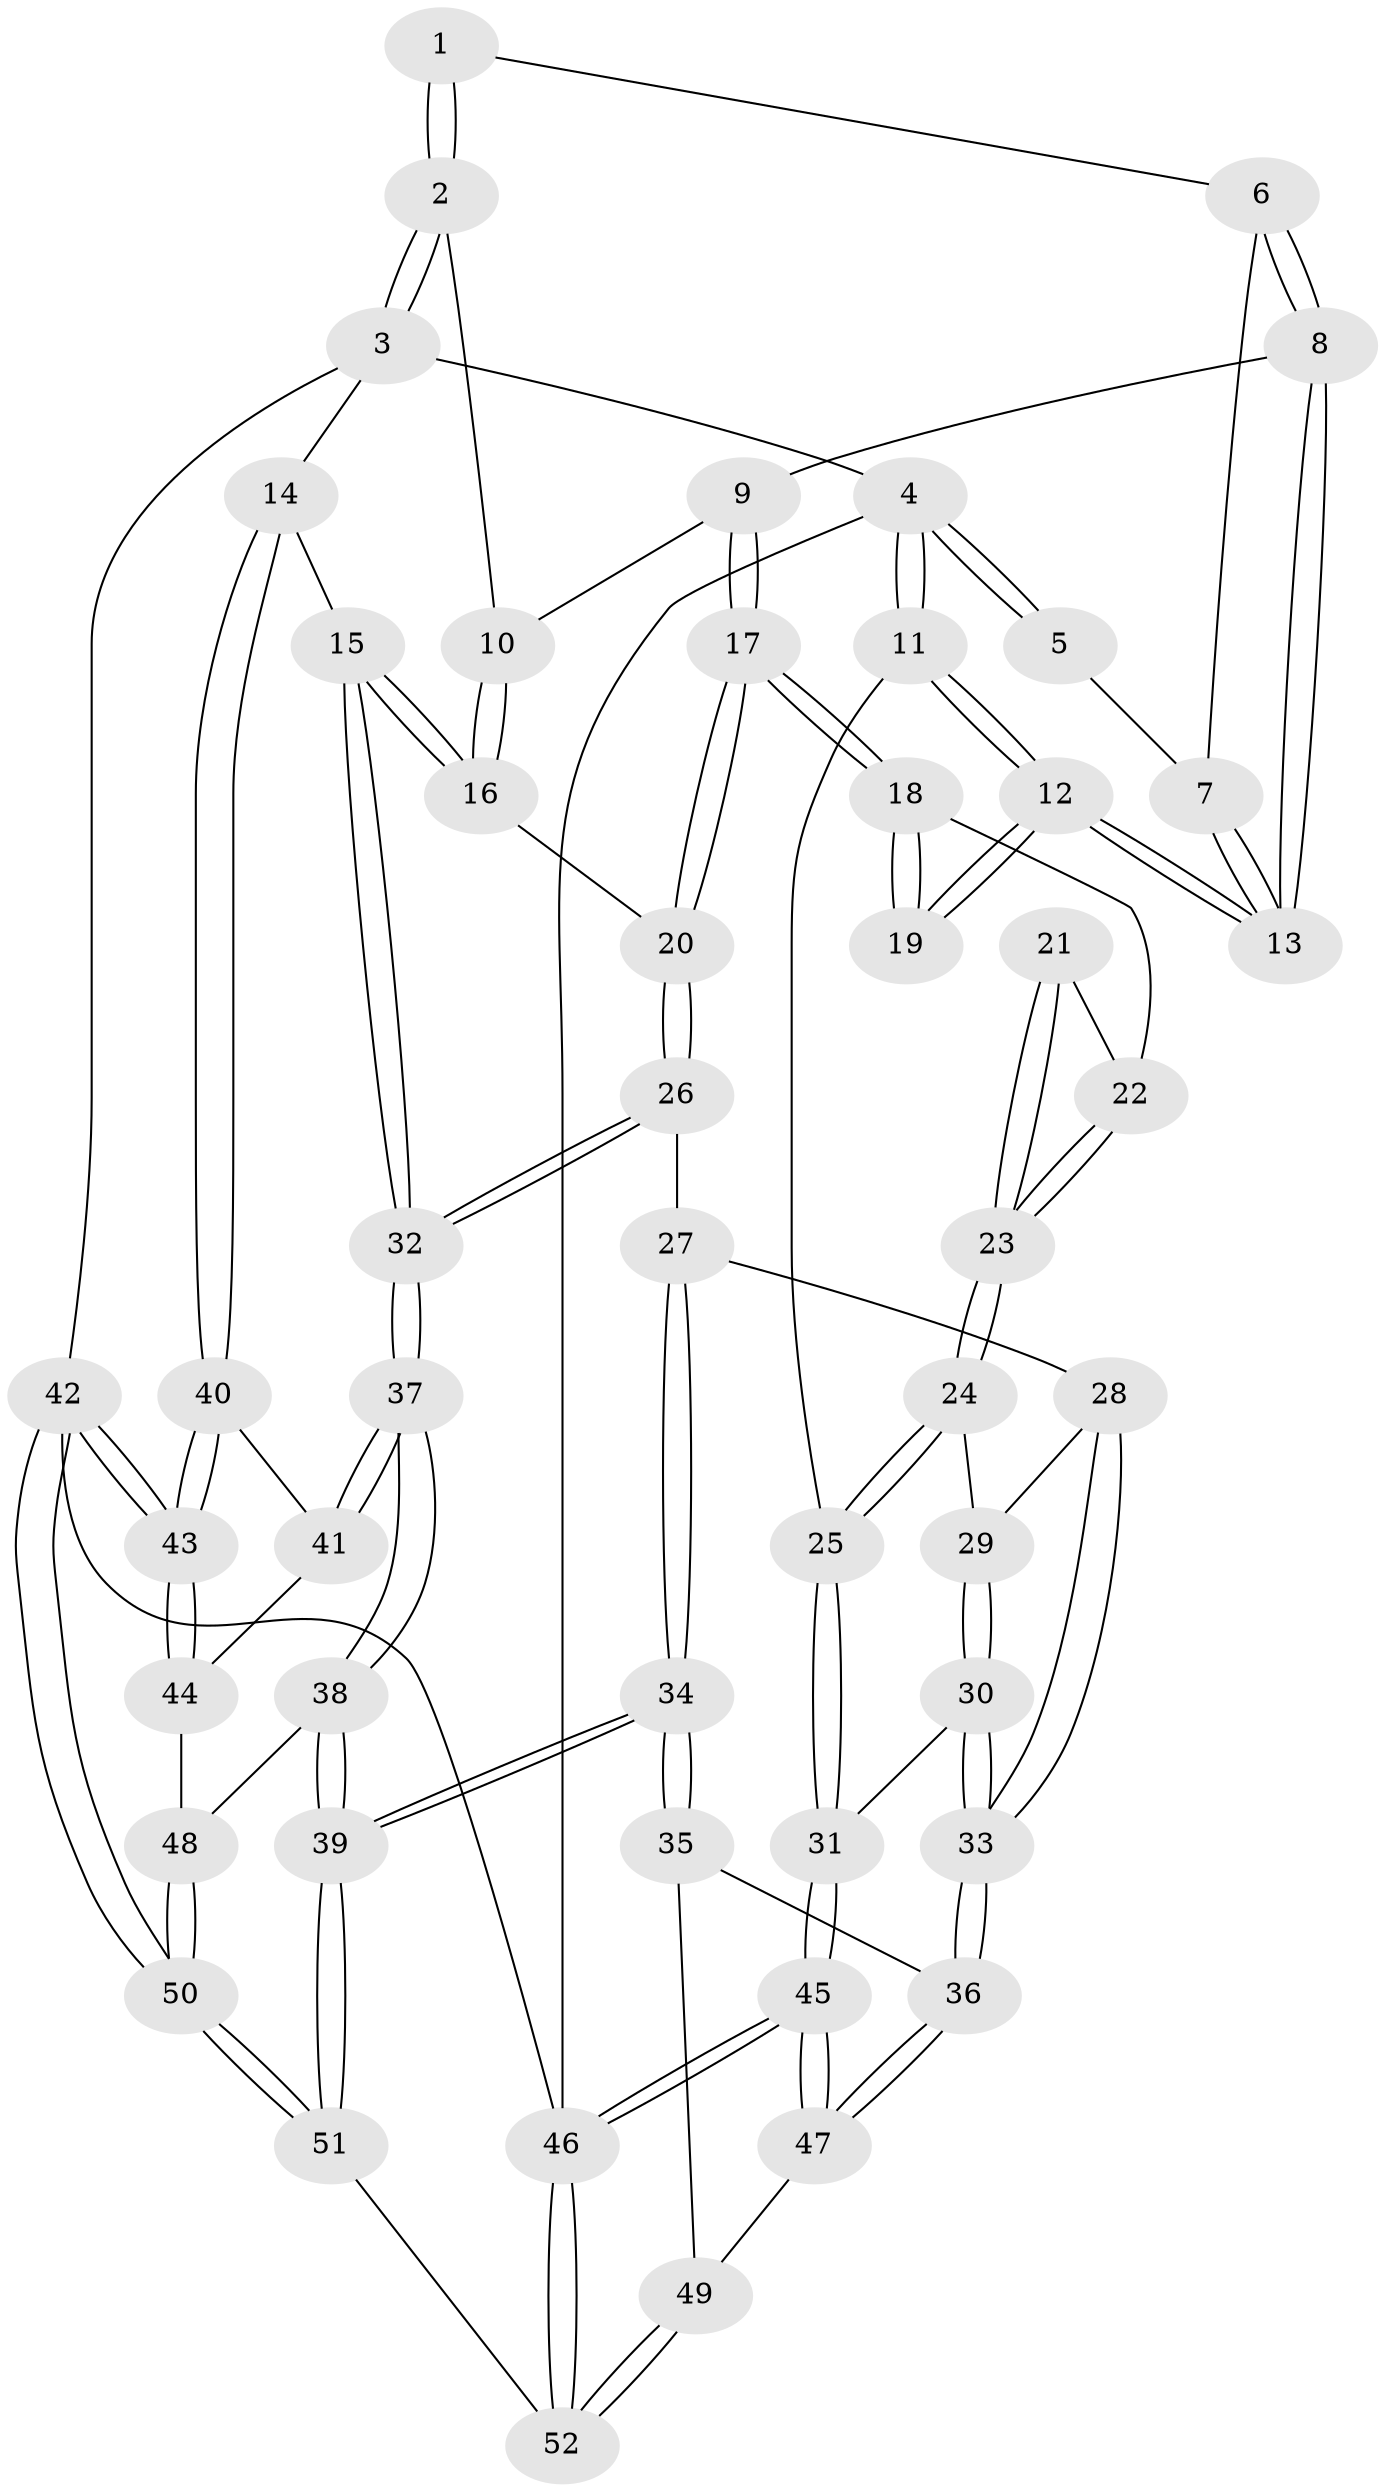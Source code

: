 // Generated by graph-tools (version 1.1) at 2025/02/03/09/25 05:02:10]
// undirected, 52 vertices, 127 edges
graph export_dot {
graph [start="1"]
  node [color=gray90,style=filled];
  1 [pos="+0.19893376685245479+0"];
  2 [pos="+0.5538501404600024+0"];
  3 [pos="+1+0"];
  4 [pos="+0+0"];
  5 [pos="+0.1382153678626361+0"];
  6 [pos="+0.2144772508225797+0.10833822507686214"];
  7 [pos="+0.07605780212555927+0.11510589727818826"];
  8 [pos="+0.2456573912663221+0.21823219927694798"];
  9 [pos="+0.29617824115228136+0.23923471390226478"];
  10 [pos="+0.5302615960224976+0"];
  11 [pos="+0+0.32494840944992653"];
  12 [pos="+0+0.28108906179083226"];
  13 [pos="+0.037560959265890405+0.22535945925422393"];
  14 [pos="+0.8664485990143115+0.4112658278485724"];
  15 [pos="+0.718491911338552+0.43275278604205464"];
  16 [pos="+0.5351244663791768+0.38927287582843506"];
  17 [pos="+0.3274031151176609+0.3423788432982302"];
  18 [pos="+0.29464855000575446+0.35312169414751604"];
  19 [pos="+0.040416355189825524+0.32999682101580347"];
  20 [pos="+0.4072716626174701+0.42725303041625473"];
  21 [pos="+0.11520055249580073+0.3906965895917438"];
  22 [pos="+0.2803791016128354+0.3607352986435747"];
  23 [pos="+0.1568170832407273+0.4534077683713103"];
  24 [pos="+0.15515233028054684+0.4816732728464595"];
  25 [pos="+0+0.4881580086948713"];
  26 [pos="+0.3835583397772359+0.49626962697280613"];
  27 [pos="+0.3722052428506337+0.5087816917103636"];
  28 [pos="+0.3460324061659876+0.523424655250494"];
  29 [pos="+0.160580841383972+0.49115645322129725"];
  30 [pos="+0.11730769760561668+0.6531565428665309"];
  31 [pos="+0+0.5489627658171854"];
  32 [pos="+0.563734658891172+0.6892548715346571"];
  33 [pos="+0.17853491552969267+0.7054794499378036"];
  34 [pos="+0.41389315194875853+0.8835579751779559"];
  35 [pos="+0.25585398983100716+0.8157661863916896"];
  36 [pos="+0.18167293741354726+0.7180283006735155"];
  37 [pos="+0.5659808558096958+0.7428146381951082"];
  38 [pos="+0.5415422377935104+0.8210881390394271"];
  39 [pos="+0.41935743715167606+0.887655934933463"];
  40 [pos="+0.8959857566657652+0.5286608815956158"];
  41 [pos="+0.7801255135173638+0.6697615075684795"];
  42 [pos="+1+1"];
  43 [pos="+1+0.8115475170104938"];
  44 [pos="+0.7581194660473604+0.8046632771073422"];
  45 [pos="+0+0.9513339488082526"];
  46 [pos="+0+1"];
  47 [pos="+0+0.8930888586395413"];
  48 [pos="+0.6862954553882584+0.874852904382006"];
  49 [pos="+0.13351255581167454+0.9314153491174222"];
  50 [pos="+1+1"];
  51 [pos="+0.40662178505370034+1"];
  52 [pos="+0.16785255375560848+1"];
  1 -- 2;
  1 -- 2;
  1 -- 6;
  2 -- 3;
  2 -- 3;
  2 -- 10;
  3 -- 4;
  3 -- 14;
  3 -- 42;
  4 -- 5;
  4 -- 5;
  4 -- 11;
  4 -- 11;
  4 -- 46;
  5 -- 7;
  6 -- 7;
  6 -- 8;
  6 -- 8;
  7 -- 13;
  7 -- 13;
  8 -- 9;
  8 -- 13;
  8 -- 13;
  9 -- 10;
  9 -- 17;
  9 -- 17;
  10 -- 16;
  10 -- 16;
  11 -- 12;
  11 -- 12;
  11 -- 25;
  12 -- 13;
  12 -- 13;
  12 -- 19;
  12 -- 19;
  14 -- 15;
  14 -- 40;
  14 -- 40;
  15 -- 16;
  15 -- 16;
  15 -- 32;
  15 -- 32;
  16 -- 20;
  17 -- 18;
  17 -- 18;
  17 -- 20;
  17 -- 20;
  18 -- 19;
  18 -- 19;
  18 -- 22;
  20 -- 26;
  20 -- 26;
  21 -- 22;
  21 -- 23;
  21 -- 23;
  22 -- 23;
  22 -- 23;
  23 -- 24;
  23 -- 24;
  24 -- 25;
  24 -- 25;
  24 -- 29;
  25 -- 31;
  25 -- 31;
  26 -- 27;
  26 -- 32;
  26 -- 32;
  27 -- 28;
  27 -- 34;
  27 -- 34;
  28 -- 29;
  28 -- 33;
  28 -- 33;
  29 -- 30;
  29 -- 30;
  30 -- 31;
  30 -- 33;
  30 -- 33;
  31 -- 45;
  31 -- 45;
  32 -- 37;
  32 -- 37;
  33 -- 36;
  33 -- 36;
  34 -- 35;
  34 -- 35;
  34 -- 39;
  34 -- 39;
  35 -- 36;
  35 -- 49;
  36 -- 47;
  36 -- 47;
  37 -- 38;
  37 -- 38;
  37 -- 41;
  37 -- 41;
  38 -- 39;
  38 -- 39;
  38 -- 48;
  39 -- 51;
  39 -- 51;
  40 -- 41;
  40 -- 43;
  40 -- 43;
  41 -- 44;
  42 -- 43;
  42 -- 43;
  42 -- 50;
  42 -- 50;
  42 -- 46;
  43 -- 44;
  43 -- 44;
  44 -- 48;
  45 -- 46;
  45 -- 46;
  45 -- 47;
  45 -- 47;
  46 -- 52;
  46 -- 52;
  47 -- 49;
  48 -- 50;
  48 -- 50;
  49 -- 52;
  49 -- 52;
  50 -- 51;
  50 -- 51;
  51 -- 52;
}
